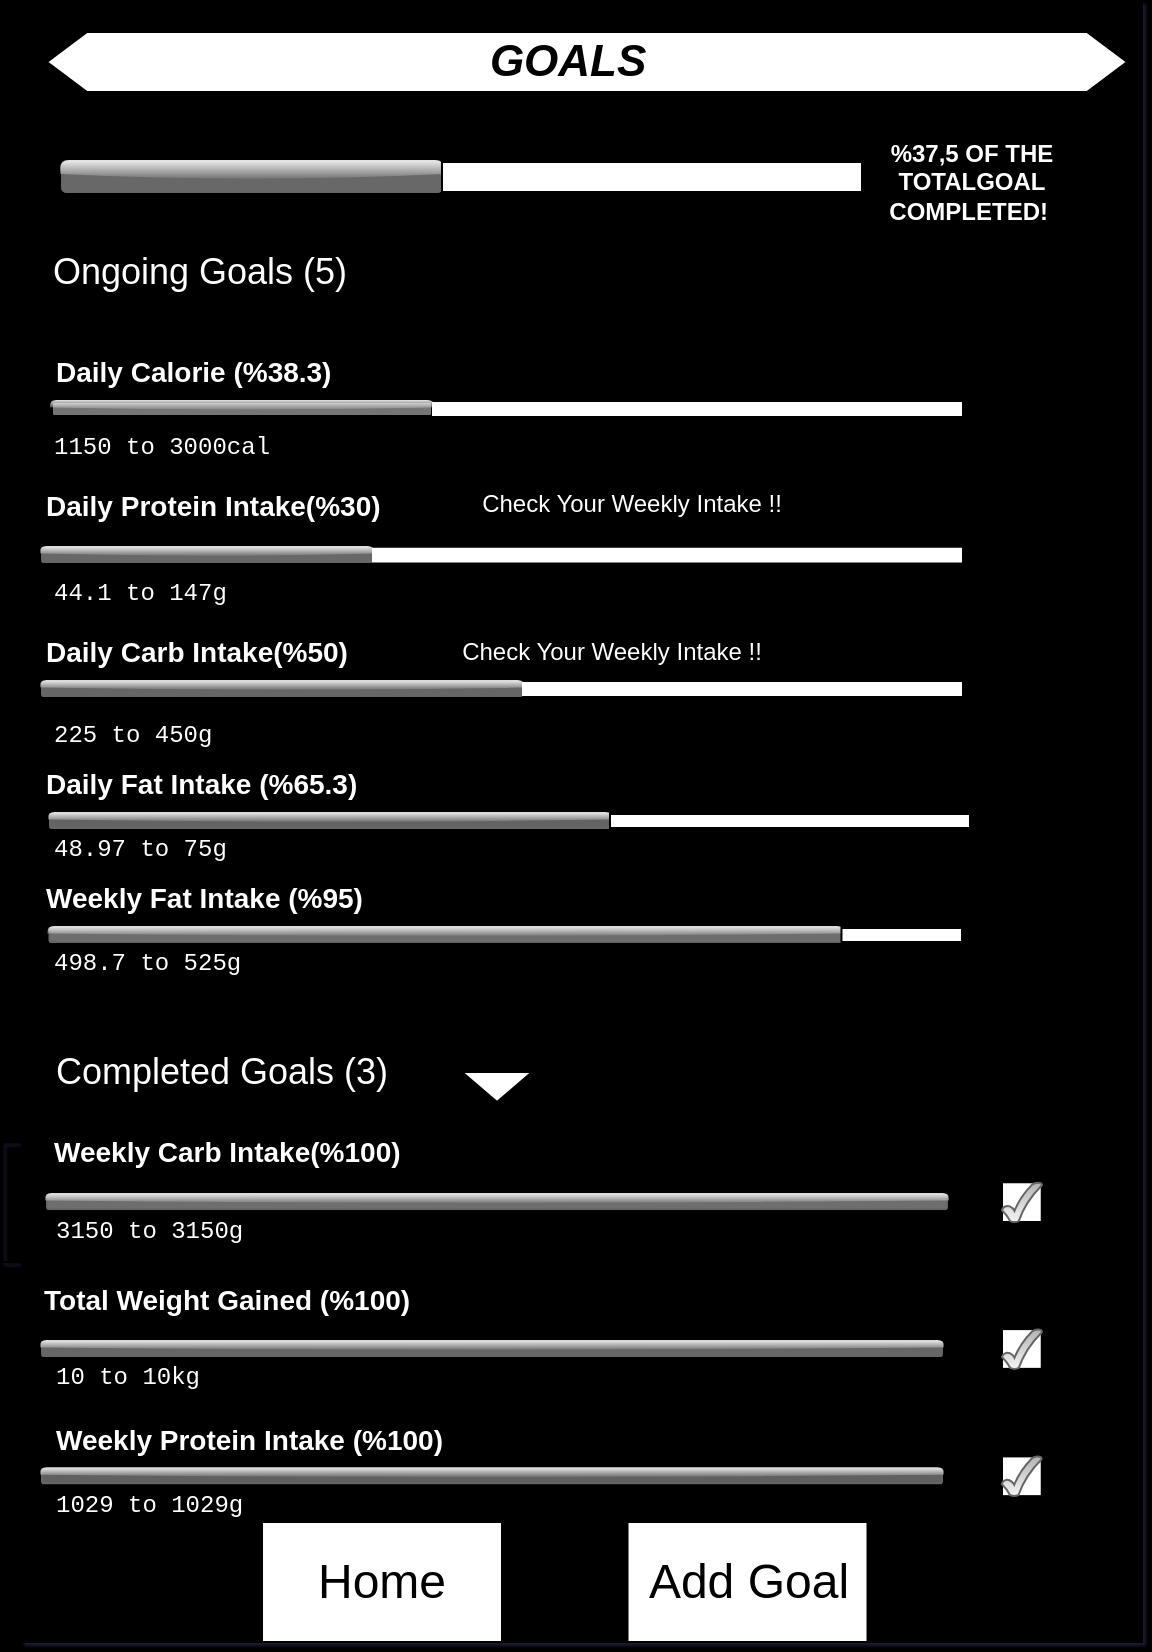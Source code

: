 <mxfile version="26.2.14">
  <diagram name="Sayfa -1" id="WVFNn6dlc4u2uD5G8MRz">
    <mxGraphModel grid="1" page="1" gridSize="10" guides="1" tooltips="1" connect="1" arrows="1" fold="1" pageScale="1" pageWidth="827" pageHeight="1169" background="light-dark(#000000, #ffd7ed)" math="0" shadow="1">
      <root>
        <mxCell id="0" />
        <mxCell id="1" parent="0" />
        <mxCell id="tDa46piibkGx0B6q7-1_-4" value="" style="rounded=0;whiteSpace=wrap;html=1;gradientDirection=east;fillStyle=solid;fillColor=#000000;strokeColor=default;gradientColor=none;" vertex="1" parent="1">
          <mxGeometry x="120" y="80" width="560" height="820" as="geometry" />
        </mxCell>
        <mxCell id="tDa46piibkGx0B6q7-1_-5" value="" style="rounded=0;whiteSpace=wrap;html=1;labelBackgroundColor=#33001A;fillColor=#000000;" vertex="1" parent="1">
          <mxGeometry x="120" y="80" width="560" height="60" as="geometry" />
        </mxCell>
        <mxCell id="tDa46piibkGx0B6q7-1_-6" value="" style="shape=hexagon;perimeter=hexagonPerimeter2;whiteSpace=wrap;html=1;fixedSize=1;" vertex="1" parent="1">
          <mxGeometry x="132.5" y="95" width="540" height="30" as="geometry" />
        </mxCell>
        <mxCell id="tDa46piibkGx0B6q7-1_-8" value="&lt;font style=&quot;font-size: 22px;&quot;&gt;&lt;b&gt;&lt;i&gt;&amp;nbsp;GOALS&lt;/i&gt;&lt;/b&gt;&lt;/font&gt;" style="text;html=1;align=center;verticalAlign=middle;whiteSpace=wrap;rounded=0;" vertex="1" parent="1">
          <mxGeometry x="165" y="95" width="450" height="30" as="geometry" />
        </mxCell>
        <mxCell id="tDa46piibkGx0B6q7-1_-13" value="" style="rounded=1;whiteSpace=wrap;html=1;fillColor=#686868;strokeColor=#666666;gradientDirection=north;shadow=1;glass=1;gradientColor=none;" vertex="1" parent="1">
          <mxGeometry x="140" y="160" width="190" height="15" as="geometry" />
        </mxCell>
        <mxCell id="tDa46piibkGx0B6q7-1_-14" value="" style="rounded=1;whiteSpace=wrap;html=1;gradientColor=none;arcSize=0;fontColor=#FFFFFF;fillColor=#FFFFFF;" vertex="1" parent="1">
          <mxGeometry x="330" y="160" width="210" height="15" as="geometry" />
        </mxCell>
        <mxCell id="tDa46piibkGx0B6q7-1_-17" value="&lt;b&gt;&lt;font style=&quot;&quot;&gt;%37,5 OF THE TOTALGOAL COMPLETED!&amp;nbsp;&lt;/font&gt;&lt;/b&gt;" style="text;html=1;align=center;verticalAlign=middle;whiteSpace=wrap;rounded=0;fontColor=#FFFFFF;" vertex="1" parent="1">
          <mxGeometry x="540" y="150" width="110" height="40" as="geometry" />
        </mxCell>
        <mxCell id="tDa46piibkGx0B6q7-1_-19" value="&lt;span style=&quot;background-color: transparent; font-size: 18px;&quot;&gt;&lt;font style=&quot;color: light-dark(rgb(255, 255, 255), rgb(255, 255, 255));&quot;&gt;Ongoing Goals (5)&lt;/font&gt;&lt;/span&gt;" style="text;html=1;align=center;verticalAlign=middle;whiteSpace=wrap;rounded=0;" vertex="1" parent="1">
          <mxGeometry x="109" y="200" width="200" height="30" as="geometry" />
        </mxCell>
        <mxCell id="tDa46piibkGx0B6q7-1_-27" value="" style="rounded=1;whiteSpace=wrap;html=1;fillColor=#747474;strokeColor=default;shadow=1;glass=1;gradientColor=none;" vertex="1" parent="1">
          <mxGeometry x="135" y="280" width="190" height="7" as="geometry" />
        </mxCell>
        <mxCell id="tDa46piibkGx0B6q7-1_-28" value="" style="rounded=1;whiteSpace=wrap;html=1;gradientColor=none;arcSize=0;strokeColor=none;" vertex="1" parent="1">
          <mxGeometry x="325" y="280" width="265" height="7" as="geometry" />
        </mxCell>
        <mxCell id="tDa46piibkGx0B6q7-1_-29" value="" style="rounded=1;whiteSpace=wrap;html=1;fillColor=#686868;strokeColor=#666666;shadow=1;glass=1;gradientColor=none;" vertex="1" parent="1">
          <mxGeometry x="130" y="353" width="165" height="7" as="geometry" />
        </mxCell>
        <mxCell id="tDa46piibkGx0B6q7-1_-30" value="" style="rounded=1;whiteSpace=wrap;html=1;gradientColor=none;arcSize=0;aspect=fixed;strokeColor=none;" vertex="1" parent="1">
          <mxGeometry x="295" y="352.87" width="295" height="7.38" as="geometry" />
        </mxCell>
        <mxCell id="tDa46piibkGx0B6q7-1_-31" value="" style="rounded=1;whiteSpace=wrap;html=1;fillColor=#666666;strokeColor=#666666;shadow=1;glass=1;gradientColor=none;" vertex="1" parent="1">
          <mxGeometry x="130" y="420" width="240" height="7" as="geometry" />
        </mxCell>
        <mxCell id="tDa46piibkGx0B6q7-1_-32" value="" style="rounded=1;whiteSpace=wrap;html=1;gradientColor=none;arcSize=0;strokeColor=none;" vertex="1" parent="1">
          <mxGeometry x="370" y="420" width="220" height="7" as="geometry" />
        </mxCell>
        <mxCell id="tDa46piibkGx0B6q7-1_-33" value="&lt;b&gt;&lt;font style=&quot;font-size: 14px;&quot;&gt;Daily Calorie (%38.3)&lt;/font&gt;&lt;/b&gt;" style="text;html=1;align=left;verticalAlign=middle;whiteSpace=wrap;rounded=0;fontColor=#FFFFFF;" vertex="1" parent="1">
          <mxGeometry x="135" y="250" width="190" height="30" as="geometry" />
        </mxCell>
        <mxCell id="tDa46piibkGx0B6q7-1_-34" value="&lt;font face=&quot;Courier New&quot;&gt;1150 to 3000cal&lt;/font&gt;" style="text;html=1;align=left;verticalAlign=middle;whiteSpace=wrap;rounded=0;fontColor=#FFFFFF;" vertex="1" parent="1">
          <mxGeometry x="134" y="287" width="150" height="30" as="geometry" />
        </mxCell>
        <mxCell id="tDa46piibkGx0B6q7-1_-36" value="&lt;font style=&quot;font-size: 14px;&quot;&gt;&lt;b&gt;Daily Protein Intake(%30)&lt;/b&gt;&lt;/font&gt;" style="text;html=1;align=left;verticalAlign=middle;whiteSpace=wrap;rounded=0;fontColor=#FFFFFF;" vertex="1" parent="1">
          <mxGeometry x="130" y="317" width="210" height="30" as="geometry" />
        </mxCell>
        <mxCell id="tDa46piibkGx0B6q7-1_-38" value="&lt;font face=&quot;Courier New&quot;&gt;44.1 to 147g&lt;/font&gt;" style="text;html=1;align=left;verticalAlign=middle;whiteSpace=wrap;rounded=0;fontColor=#FFFFFF;" vertex="1" parent="1">
          <mxGeometry x="133.74" y="360" width="125" height="30" as="geometry" />
        </mxCell>
        <mxCell id="tDa46piibkGx0B6q7-1_-39" value="&lt;font style=&quot;font-size: 14px;&quot;&gt;&lt;b&gt;Daily Carb Intake(%50)&lt;/b&gt;&lt;/font&gt;" style="text;html=1;align=left;verticalAlign=middle;whiteSpace=wrap;rounded=0;fontColor=#FFFFFF;" vertex="1" parent="1">
          <mxGeometry x="130" y="390" width="210" height="30" as="geometry" />
        </mxCell>
        <mxCell id="tDa46piibkGx0B6q7-1_-40" value="&lt;font face=&quot;Courier New&quot;&gt;225 to 450g&lt;/font&gt;" style="text;html=1;align=left;verticalAlign=middle;whiteSpace=wrap;rounded=0;fontColor=#FFFFFF;" vertex="1" parent="1">
          <mxGeometry x="133.74" y="436" width="130" height="20" as="geometry" />
        </mxCell>
        <mxCell id="tDa46piibkGx0B6q7-1_-41" value="" style="rounded=1;whiteSpace=wrap;html=1;fillColor=#646464;strokeColor=#666666;shadow=1;glass=1;gradientColor=none;" vertex="1" parent="1">
          <mxGeometry x="134" y="486" width="280" height="7" as="geometry" />
        </mxCell>
        <mxCell id="tDa46piibkGx0B6q7-1_-42" value="" style="rounded=1;whiteSpace=wrap;html=1;gradientColor=none;arcSize=0;" vertex="1" parent="1">
          <mxGeometry x="414" y="486" width="180" height="7" as="geometry" />
        </mxCell>
        <mxCell id="tDa46piibkGx0B6q7-1_-44" value="&lt;b&gt;&lt;font style=&quot;font-size: 14px;&quot;&gt;Daily Fat Intake (%65.3)&lt;/font&gt;&lt;/b&gt;" style="text;html=1;align=left;verticalAlign=middle;whiteSpace=wrap;rounded=0;fontColor=#FFFFFF;" vertex="1" parent="1">
          <mxGeometry x="130" y="456" width="190" height="30" as="geometry" />
        </mxCell>
        <mxCell id="tDa46piibkGx0B6q7-1_-45" value="&lt;font face=&quot;Courier New&quot;&gt;48.97 to 75g&lt;/font&gt;" style="text;html=1;align=left;verticalAlign=middle;whiteSpace=wrap;rounded=0;fontColor=#FFFFFF;" vertex="1" parent="1">
          <mxGeometry x="133.74" y="493" width="130" height="20" as="geometry" />
        </mxCell>
        <mxCell id="tDa46piibkGx0B6q7-1_-49" value="" style="rounded=0;whiteSpace=wrap;html=1;fillColor=none;" vertex="1" parent="1">
          <mxGeometry x="110" y="650" width="560" height="60" as="geometry" />
        </mxCell>
        <mxCell id="tDa46piibkGx0B6q7-1_-58" value="&lt;span style=&quot;background-color: transparent; font-size: 18px;&quot;&gt;&lt;font style=&quot;color: light-dark(rgb(255, 255, 255), rgb(255, 255, 255));&quot;&gt;Completed Goals (3)&lt;/font&gt;&lt;/span&gt;" style="text;html=1;align=center;verticalAlign=middle;whiteSpace=wrap;rounded=0;" vertex="1" parent="1">
          <mxGeometry x="120" y="600" width="200" height="30" as="geometry" />
        </mxCell>
        <mxCell id="tDa46piibkGx0B6q7-1_-59" value="&lt;b&gt;&lt;font style=&quot;font-size: 14px;&quot;&gt;Weekly Carb Intake(%100)&lt;/font&gt;&lt;/b&gt;" style="text;html=1;align=left;verticalAlign=middle;whiteSpace=wrap;rounded=0;fontColor=#FFFFFF;" vertex="1" parent="1">
          <mxGeometry x="133.74" y="640" width="200" height="30" as="geometry" />
        </mxCell>
        <mxCell id="tDa46piibkGx0B6q7-1_-60" value="" style="rounded=1;whiteSpace=wrap;html=1;fillColor=#6E6E6E;strokeColor=#666666;shadow=1;glass=1;gradientColor=none;" vertex="1" parent="1">
          <mxGeometry x="132.5" y="676.5" width="450" height="7" as="geometry" />
        </mxCell>
        <mxCell id="tDa46piibkGx0B6q7-1_-63" value="" style="whiteSpace=wrap;html=1;aspect=fixed;fillColor=light-dark(#FFFFFF,#666666);strokeColor=light-dark(#000000,#000066);" vertex="1" parent="1">
          <mxGeometry x="610" y="743.56" width="19.87" height="19.87" as="geometry" />
        </mxCell>
        <mxCell id="tDa46piibkGx0B6q7-1_-64" value="" style="verticalLabelPosition=bottom;verticalAlign=top;html=1;shape=mxgraph.basic.tick;fillColor=#f5f5f5;strokeColor=#666666;gradientColor=#b3b3b3;gradientDirection=north;" vertex="1" parent="1">
          <mxGeometry x="610" y="743.56" width="20" height="20" as="geometry" />
        </mxCell>
        <mxCell id="tDa46piibkGx0B6q7-1_-67" value="" style="rounded=1;whiteSpace=wrap;html=1;fillColor=#666666;strokeColor=#666666;shadow=1;glass=1;gradientColor=none;" vertex="1" parent="1">
          <mxGeometry x="130" y="750" width="450" height="7" as="geometry" />
        </mxCell>
        <mxCell id="tDa46piibkGx0B6q7-1_-68" value="" style="rounded=1;whiteSpace=wrap;html=1;fillColor=#606060;strokeColor=#666666;shadow=1;glass=1;gradientColor=none;" vertex="1" parent="1">
          <mxGeometry x="130" y="813.63" width="450" height="7" as="geometry" />
        </mxCell>
        <mxCell id="tDa46piibkGx0B6q7-1_-70" value="&lt;b&gt;&lt;font style=&quot;font-size: 14px;&quot;&gt;Total Weight Gained (%100)&lt;/font&gt;&lt;/b&gt;" style="text;html=1;align=left;verticalAlign=middle;whiteSpace=wrap;rounded=0;fontColor=#FFFFFF;" vertex="1" parent="1">
          <mxGeometry x="128.74" y="713.56" width="210" height="30" as="geometry" />
        </mxCell>
        <mxCell id="tDa46piibkGx0B6q7-1_-71" value="&lt;font face=&quot;Courier New&quot;&gt;3150 to 3150g&lt;/font&gt;" style="text;html=1;align=left;verticalAlign=middle;whiteSpace=wrap;rounded=0;fontColor=#FFFFFF;" vertex="1" parent="1">
          <mxGeometry x="135" y="683.5" width="130" height="20" as="geometry" />
        </mxCell>
        <mxCell id="tDa46piibkGx0B6q7-1_-72" value="&lt;font face=&quot;Courier New&quot;&gt;10 to 10kg&lt;/font&gt;" style="text;html=1;align=left;verticalAlign=middle;whiteSpace=wrap;rounded=0;fontColor=#FFFFFF;" vertex="1" parent="1">
          <mxGeometry x="135" y="757" width="130" height="20" as="geometry" />
        </mxCell>
        <mxCell id="tDa46piibkGx0B6q7-1_-73" value="&lt;b&gt;&lt;font style=&quot;font-size: 14px;&quot;&gt;Weekly Protein Intake (%100)&lt;/font&gt;&lt;/b&gt;" style="text;html=1;align=left;verticalAlign=middle;whiteSpace=wrap;rounded=0;fontColor=#FFFFFF;" vertex="1" parent="1">
          <mxGeometry x="135" y="783.63" width="250" height="30" as="geometry" />
        </mxCell>
        <mxCell id="tDa46piibkGx0B6q7-1_-74" value="&lt;font face=&quot;Courier New&quot;&gt;1029 to 1029g&lt;/font&gt;" style="text;html=1;align=left;verticalAlign=middle;whiteSpace=wrap;rounded=0;fontColor=#FFFFFF;" vertex="1" parent="1">
          <mxGeometry x="135" y="820.63" width="130" height="20" as="geometry" />
        </mxCell>
        <mxCell id="tDa46piibkGx0B6q7-1_-80" value="" style="whiteSpace=wrap;html=1;aspect=fixed;fillColor=light-dark(#FFFFFF,#666666);strokeColor=light-dark(#000000,#000066);" vertex="1" parent="1">
          <mxGeometry x="610" y="807.2" width="19.87" height="19.87" as="geometry" />
        </mxCell>
        <mxCell id="tDa46piibkGx0B6q7-1_-82" value="" style="whiteSpace=wrap;html=1;aspect=fixed;fillColor=light-dark(#FFFFFF,#666666);strokeColor=light-dark(#000000,#000066);" vertex="1" parent="1">
          <mxGeometry x="610" y="670.13" width="19.87" height="19.87" as="geometry" />
        </mxCell>
        <mxCell id="tDa46piibkGx0B6q7-1_-84" value="" style="triangle;whiteSpace=wrap;html=1;direction=south;fillColor=light-dark(#FFFFFF,#F5F5F5);" vertex="1" parent="1">
          <mxGeometry x="340" y="615" width="35" height="15" as="geometry" />
        </mxCell>
        <mxCell id="tDa46piibkGx0B6q7-1_-85" value="" style="shape=curlyBracket;whiteSpace=wrap;html=1;rounded=1;labelPosition=left;verticalLabelPosition=middle;align=right;verticalAlign=middle;direction=north;" vertex="1" parent="1">
          <mxGeometry x="130" y="710" width="510" height="20" as="geometry" />
        </mxCell>
        <mxCell id="p3pTcuHmGgpd5g-SmYGI-2" value="&lt;b&gt;&lt;font style=&quot;font-size: 14px;&quot;&gt;Weekly Fat Intake (%95)&lt;/font&gt;&lt;/b&gt;" style="text;html=1;align=left;verticalAlign=middle;whiteSpace=wrap;rounded=0;fontColor=#FFFFFF;" vertex="1" parent="1">
          <mxGeometry x="130" y="513" width="190" height="30" as="geometry" />
        </mxCell>
        <mxCell id="p3pTcuHmGgpd5g-SmYGI-3" value="" style="rounded=1;whiteSpace=wrap;html=1;fillColor=#6E6E6E;strokeColor=#666666;shadow=1;glass=1;gradientColor=none;" vertex="1" parent="1">
          <mxGeometry x="133.74" y="543" width="396" height="7" as="geometry" />
        </mxCell>
        <mxCell id="p3pTcuHmGgpd5g-SmYGI-4" value="" style="rounded=1;whiteSpace=wrap;html=1;gradientColor=none;arcSize=0;" vertex="1" parent="1">
          <mxGeometry x="529.74" y="543" width="60.26" height="7" as="geometry" />
        </mxCell>
        <mxCell id="p3pTcuHmGgpd5g-SmYGI-5" value="&lt;font face=&quot;Courier New&quot;&gt;498.7 to 525g&lt;/font&gt;" style="text;html=1;align=left;verticalAlign=middle;whiteSpace=wrap;rounded=0;fontColor=#FFFFFF;" vertex="1" parent="1">
          <mxGeometry x="134" y="550" width="130" height="20" as="geometry" />
        </mxCell>
        <mxCell id="ilpYgM7CLSuvqR_mXF0_-6" value="Check Your Weekly Intake !!" style="text;html=1;align=center;verticalAlign=middle;whiteSpace=wrap;rounded=0;fontColor=#FFFFFF;" vertex="1" parent="1">
          <mxGeometry x="340" y="316.36" width="170" height="30" as="geometry" />
        </mxCell>
        <mxCell id="ilpYgM7CLSuvqR_mXF0_-7" value="Check Your Weekly Intake !!" style="text;html=1;align=center;verticalAlign=middle;whiteSpace=wrap;rounded=0;fontColor=#FFFFFF;" vertex="1" parent="1">
          <mxGeometry x="330" y="390.32" width="170" height="30" as="geometry" />
        </mxCell>
        <mxCell id="SJ3QXlMweRkStKlQ_eav-6" value="" style="verticalLabelPosition=bottom;verticalAlign=top;html=1;shape=mxgraph.basic.tick;fillColor=#f5f5f5;strokeColor=#666666;gradientColor=#b3b3b3;gradientDirection=north;" vertex="1" parent="1">
          <mxGeometry x="610" y="670.13" width="20" height="20" as="geometry" />
        </mxCell>
        <mxCell id="SJ3QXlMweRkStKlQ_eav-8" value="" style="verticalLabelPosition=bottom;verticalAlign=top;html=1;shape=mxgraph.basic.tick;fillColor=#f5f5f5;strokeColor=#666666;gradientColor=#b3b3b3;gradientDirection=north;" vertex="1" parent="1">
          <mxGeometry x="609.87" y="807.07" width="20" height="20" as="geometry" />
        </mxCell>
        <mxCell id="yW8nR2F_AectTEkWi4uY-1" value="" style="rounded=0;whiteSpace=wrap;html=1;" vertex="1" parent="1">
          <mxGeometry x="422.75" y="840" width="120" height="60" as="geometry" />
        </mxCell>
        <mxCell id="yW8nR2F_AectTEkWi4uY-2" value="&lt;font style=&quot;font-size: 24px;&quot;&gt;Add Goal&lt;/font&gt;" style="text;html=1;align=center;verticalAlign=middle;whiteSpace=wrap;rounded=0;" vertex="1" parent="1">
          <mxGeometry x="431.5" y="855" width="102.5" height="30" as="geometry" />
        </mxCell>
        <mxCell id="yW8nR2F_AectTEkWi4uY-4" value="" style="shape=image;verticalLabelPosition=bottom;labelBackgroundColor=default;verticalAlign=top;aspect=fixed;imageAspect=0;image=https://em-content.zobj.net/source/facebook/305/white-exclamation-mark_2755.png;" vertex="1" parent="1">
          <mxGeometry x="320" y="319.36" width="27" height="27" as="geometry" />
        </mxCell>
        <mxCell id="yW8nR2F_AectTEkWi4uY-6" value="" style="shape=image;verticalLabelPosition=bottom;labelBackgroundColor=default;verticalAlign=top;aspect=fixed;imageAspect=0;image=https://em-content.zobj.net/source/facebook/305/white-exclamation-mark_2755.png;" vertex="1" parent="1">
          <mxGeometry x="320" y="390" width="27" height="27" as="geometry" />
        </mxCell>
        <mxCell id="yW8nR2F_AectTEkWi4uY-7" value="" style="rounded=0;whiteSpace=wrap;html=1;" vertex="1" parent="1">
          <mxGeometry x="240" y="840" width="120" height="60" as="geometry" />
        </mxCell>
        <mxCell id="yW8nR2F_AectTEkWi4uY-8" value="&lt;font style=&quot;font-size: 24px;&quot;&gt;Home&lt;/font&gt;" style="text;html=1;align=center;verticalAlign=middle;whiteSpace=wrap;rounded=0;" vertex="1" parent="1">
          <mxGeometry x="270" y="855" width="60" height="30" as="geometry" />
        </mxCell>
      </root>
    </mxGraphModel>
  </diagram>
</mxfile>

